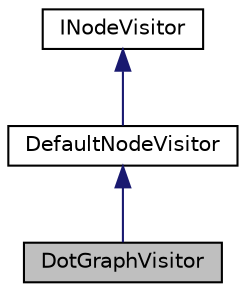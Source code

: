 digraph "DotGraphVisitor"
{
 // LATEX_PDF_SIZE
  edge [fontname="Helvetica",fontsize="10",labelfontname="Helvetica",labelfontsize="10"];
  node [fontname="Helvetica",fontsize="10",shape=record];
  Node1 [label="DotGraphVisitor",height=0.2,width=0.4,color="black", fillcolor="grey75", style="filled", fontcolor="black",tooltip="Graph printer visitor."];
  Node2 -> Node1 [dir="back",color="midnightblue",fontsize="10",style="solid",fontname="Helvetica"];
  Node2 [label="DefaultNodeVisitor",height=0.2,width=0.4,color="black", fillcolor="white", style="filled",URL="$classarm__compute_1_1graph_1_1_default_node_visitor.xhtml",tooltip="Default visitor implementation."];
  Node3 -> Node2 [dir="back",color="midnightblue",fontsize="10",style="solid",fontname="Helvetica"];
  Node3 [label="INodeVisitor",height=0.2,width=0.4,color="black", fillcolor="white", style="filled",URL="$classarm__compute_1_1graph_1_1_i_node_visitor.xhtml",tooltip="Node visitor interface."];
}
